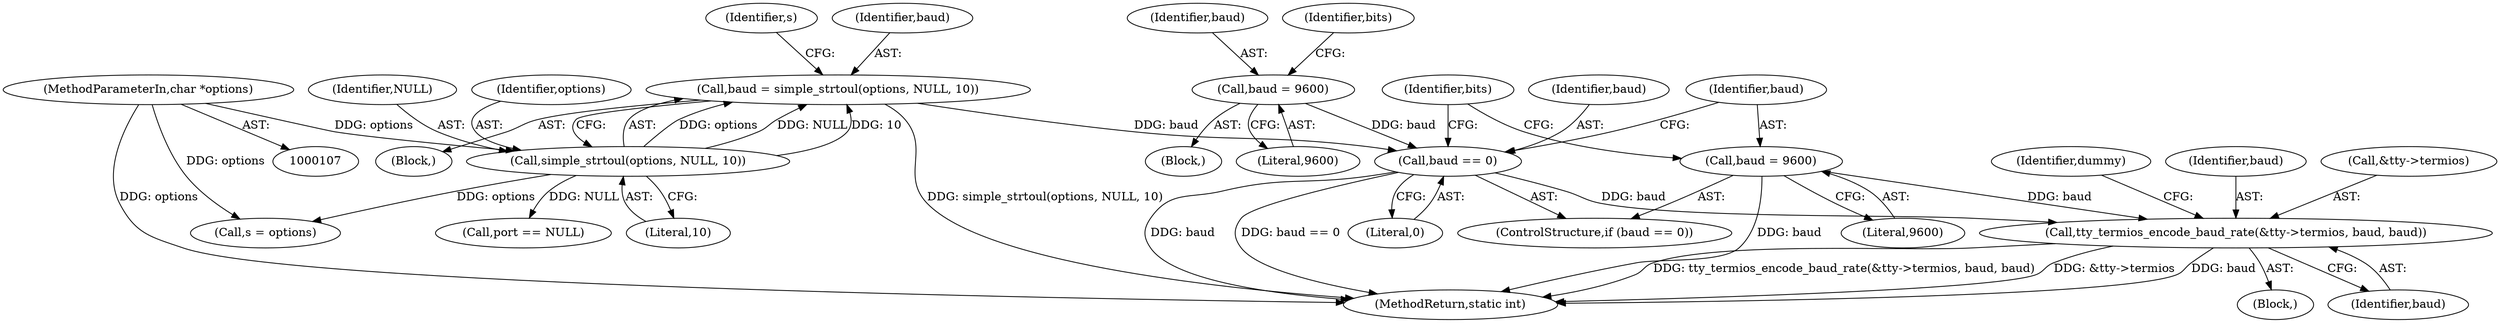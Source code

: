 digraph "0_linux_299d7572e46f98534033a9e65973f13ad1ce9047@pointer" {
"1000411" [label="(Call,tty_termios_encode_baud_rate(&tty->termios, baud, baud))"];
"1000205" [label="(Call,baud = 9600)"];
"1000202" [label="(Call,baud == 0)"];
"1000152" [label="(Call,baud = simple_strtoul(options, NULL, 10))"];
"1000154" [label="(Call,simple_strtoul(options, NULL, 10))"];
"1000109" [label="(MethodParameterIn,char *options)"];
"1000117" [label="(Call,baud = 9600)"];
"1000209" [label="(Identifier,bits)"];
"1000204" [label="(Literal,0)"];
"1000156" [label="(Identifier,NULL)"];
"1000499" [label="(MethodReturn,static int)"];
"1000420" [label="(Identifier,dummy)"];
"1000118" [label="(Identifier,baud)"];
"1000411" [label="(Call,tty_termios_encode_baud_rate(&tty->termios, baud, baud))"];
"1000416" [label="(Identifier,baud)"];
"1000203" [label="(Identifier,baud)"];
"1000152" [label="(Call,baud = simple_strtoul(options, NULL, 10))"];
"1000155" [label="(Identifier,options)"];
"1000119" [label="(Literal,9600)"];
"1000159" [label="(Identifier,s)"];
"1000110" [label="(Block,)"];
"1000417" [label="(Identifier,baud)"];
"1000157" [label="(Literal,10)"];
"1000205" [label="(Call,baud = 9600)"];
"1000201" [label="(ControlStructure,if (baud == 0))"];
"1000117" [label="(Call,baud = 9600)"];
"1000249" [label="(Call,port == NULL)"];
"1000206" [label="(Identifier,baud)"];
"1000158" [label="(Call,s = options)"];
"1000153" [label="(Identifier,baud)"];
"1000109" [label="(MethodParameterIn,char *options)"];
"1000412" [label="(Call,&tty->termios)"];
"1000154" [label="(Call,simple_strtoul(options, NULL, 10))"];
"1000122" [label="(Identifier,bits)"];
"1000202" [label="(Call,baud == 0)"];
"1000151" [label="(Block,)"];
"1000207" [label="(Literal,9600)"];
"1000403" [label="(Block,)"];
"1000411" -> "1000403"  [label="AST: "];
"1000411" -> "1000417"  [label="CFG: "];
"1000412" -> "1000411"  [label="AST: "];
"1000416" -> "1000411"  [label="AST: "];
"1000417" -> "1000411"  [label="AST: "];
"1000420" -> "1000411"  [label="CFG: "];
"1000411" -> "1000499"  [label="DDG: tty_termios_encode_baud_rate(&tty->termios, baud, baud)"];
"1000411" -> "1000499"  [label="DDG: &tty->termios"];
"1000411" -> "1000499"  [label="DDG: baud"];
"1000205" -> "1000411"  [label="DDG: baud"];
"1000202" -> "1000411"  [label="DDG: baud"];
"1000205" -> "1000201"  [label="AST: "];
"1000205" -> "1000207"  [label="CFG: "];
"1000206" -> "1000205"  [label="AST: "];
"1000207" -> "1000205"  [label="AST: "];
"1000209" -> "1000205"  [label="CFG: "];
"1000205" -> "1000499"  [label="DDG: baud"];
"1000202" -> "1000201"  [label="AST: "];
"1000202" -> "1000204"  [label="CFG: "];
"1000203" -> "1000202"  [label="AST: "];
"1000204" -> "1000202"  [label="AST: "];
"1000206" -> "1000202"  [label="CFG: "];
"1000209" -> "1000202"  [label="CFG: "];
"1000202" -> "1000499"  [label="DDG: baud"];
"1000202" -> "1000499"  [label="DDG: baud == 0"];
"1000152" -> "1000202"  [label="DDG: baud"];
"1000117" -> "1000202"  [label="DDG: baud"];
"1000152" -> "1000151"  [label="AST: "];
"1000152" -> "1000154"  [label="CFG: "];
"1000153" -> "1000152"  [label="AST: "];
"1000154" -> "1000152"  [label="AST: "];
"1000159" -> "1000152"  [label="CFG: "];
"1000152" -> "1000499"  [label="DDG: simple_strtoul(options, NULL, 10)"];
"1000154" -> "1000152"  [label="DDG: options"];
"1000154" -> "1000152"  [label="DDG: NULL"];
"1000154" -> "1000152"  [label="DDG: 10"];
"1000154" -> "1000157"  [label="CFG: "];
"1000155" -> "1000154"  [label="AST: "];
"1000156" -> "1000154"  [label="AST: "];
"1000157" -> "1000154"  [label="AST: "];
"1000109" -> "1000154"  [label="DDG: options"];
"1000154" -> "1000158"  [label="DDG: options"];
"1000154" -> "1000249"  [label="DDG: NULL"];
"1000109" -> "1000107"  [label="AST: "];
"1000109" -> "1000499"  [label="DDG: options"];
"1000109" -> "1000158"  [label="DDG: options"];
"1000117" -> "1000110"  [label="AST: "];
"1000117" -> "1000119"  [label="CFG: "];
"1000118" -> "1000117"  [label="AST: "];
"1000119" -> "1000117"  [label="AST: "];
"1000122" -> "1000117"  [label="CFG: "];
}

